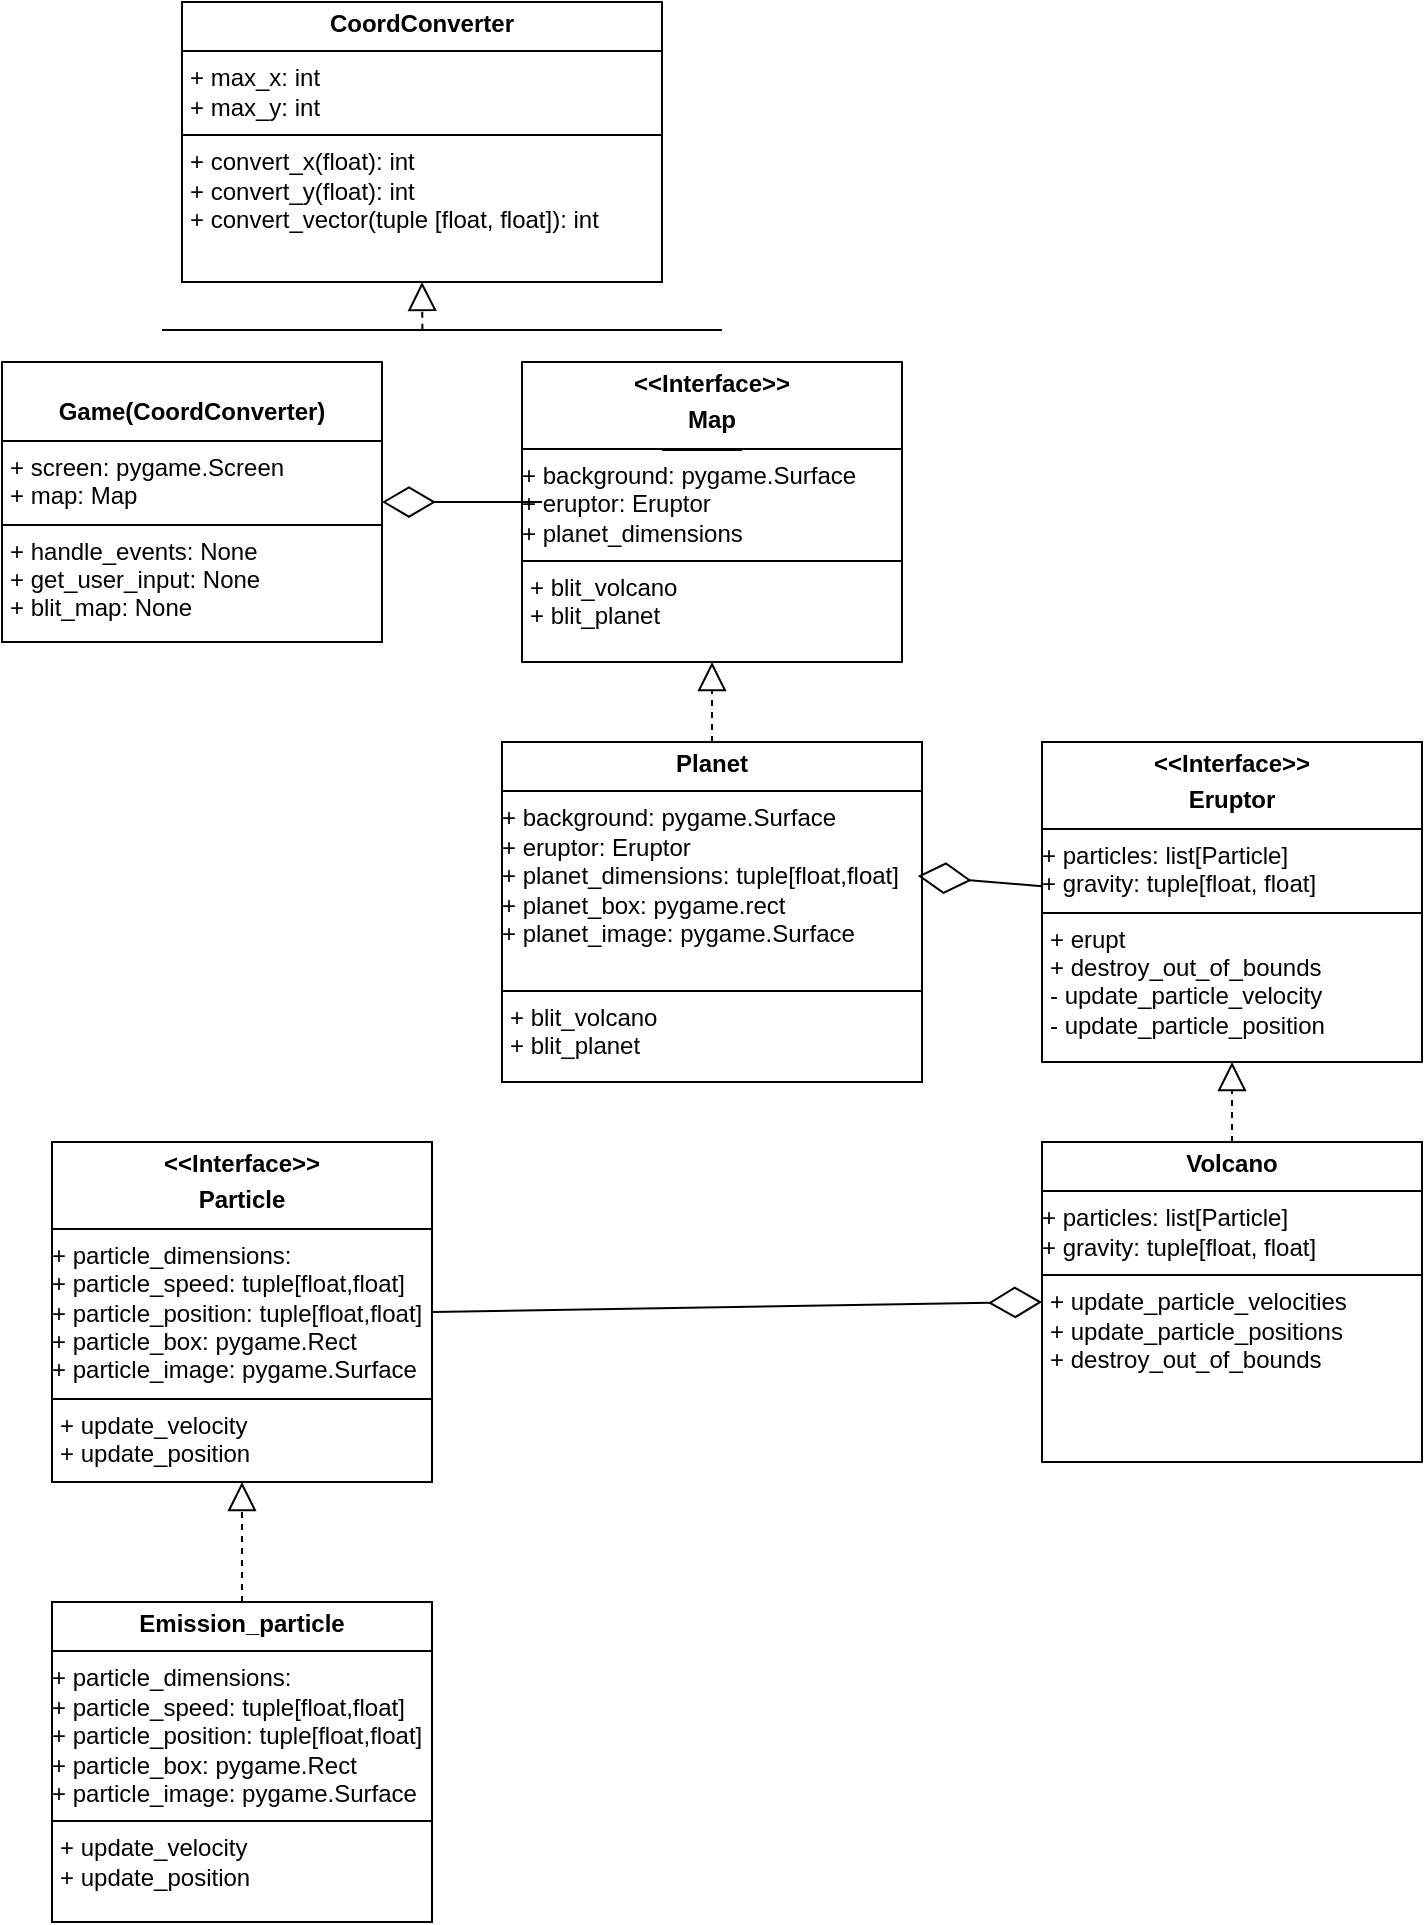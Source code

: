<mxfile version="27.0.9">
  <diagram name="Seite-1" id="eDTgf6-Tt7pqlrMbX0Ef">
    <mxGraphModel dx="1416" dy="764" grid="1" gridSize="10" guides="1" tooltips="1" connect="1" arrows="1" fold="1" page="1" pageScale="1" pageWidth="827" pageHeight="1169" math="0" shadow="0">
      <root>
        <mxCell id="0" />
        <mxCell id="1" parent="0" />
        <mxCell id="gwvXGRxfjTJ7CkJMFUu4-1" value="&lt;span style=&quot;white-space: pre;&quot;&gt;&#x9;&lt;/span&gt;&lt;span style=&quot;white-space: pre;&quot;&gt;&#x9;&lt;/span&gt;&lt;span style=&quot;white-space: pre;&quot;&gt;&#x9;&lt;/span&gt;&lt;span style=&quot;white-space: pre;&quot;&gt;&#x9;&lt;/span&gt;&lt;p style=&quot;margin:0px;margin-top:4px;text-align:center;&quot;&gt;&lt;b&gt;Game(CoordConverter)&lt;/b&gt;&lt;/p&gt;&lt;hr size=&quot;1&quot; style=&quot;border-style:solid;&quot;&gt;&lt;p style=&quot;margin:0px;margin-left:4px;&quot;&gt;+ screen: pygame.Screen&lt;/p&gt;&lt;p style=&quot;margin:0px;margin-left:4px;&quot;&gt;+ map: Map&lt;/p&gt;&lt;hr size=&quot;1&quot; style=&quot;border-style:solid;&quot;&gt;&lt;p style=&quot;margin:0px;margin-left:4px;&quot;&gt;+ handle_events: None&lt;/p&gt;&lt;p style=&quot;margin:0px;margin-left:4px;&quot;&gt;+ get_user_input: None&lt;/p&gt;&lt;p style=&quot;margin:0px;margin-left:4px;&quot;&gt;+ blit_map: None&lt;/p&gt;" style="verticalAlign=top;align=left;overflow=fill;html=1;whiteSpace=wrap;" vertex="1" parent="1">
          <mxGeometry x="50" y="210" width="190" height="140" as="geometry" />
        </mxCell>
        <mxCell id="gwvXGRxfjTJ7CkJMFUu4-15" value="&lt;p style=&quot;margin:0px;margin-top:4px;text-align:center;&quot;&gt;&lt;b&gt;&amp;lt;&amp;lt;Interface&amp;gt;&amp;gt;&lt;/b&gt;&lt;/p&gt;&lt;p style=&quot;margin:0px;margin-top:4px;text-align:center;&quot;&gt;&lt;b&gt;Map&lt;/b&gt;&lt;/p&gt;&lt;hr size=&quot;1&quot; style=&quot;border-style:solid;&quot;&gt;&lt;div&gt;+ background: pygame.Surface&lt;/div&gt;&lt;div&gt;+ eruptor: Eruptor&lt;/div&gt;&lt;div&gt;+ planet_dimensions&lt;/div&gt;&lt;p style=&quot;margin:0px;margin-left:4px;&quot;&gt;&lt;/p&gt;&lt;hr size=&quot;1&quot; style=&quot;border-style:solid;&quot;&gt;&lt;p style=&quot;margin:0px;margin-left:4px;&quot;&gt;+ blit_volcano&lt;/p&gt;&lt;p style=&quot;margin:0px;margin-left:4px;&quot;&gt;+ blit_planet&lt;/p&gt;" style="verticalAlign=top;align=left;overflow=fill;html=1;whiteSpace=wrap;" vertex="1" parent="1">
          <mxGeometry x="310" y="210" width="190" height="150" as="geometry" />
        </mxCell>
        <mxCell id="gwvXGRxfjTJ7CkJMFUu4-16" value="&lt;p style=&quot;margin:0px;margin-top:4px;text-align:center;&quot;&gt;&lt;b&gt;CoordConverter&lt;/b&gt;&lt;/p&gt;&lt;hr size=&quot;1&quot; style=&quot;border-style:solid;&quot;&gt;&lt;p style=&quot;margin:0px;margin-left:4px;&quot;&gt;+ max_x: int&lt;br&gt;+ max_y: int&lt;/p&gt;&lt;hr size=&quot;1&quot; style=&quot;border-style:solid;&quot;&gt;&lt;p style=&quot;margin:0px;margin-left:4px;&quot;&gt;+ convert_x(float): int&lt;br&gt;+ convert_y(float): int&lt;/p&gt;&lt;p style=&quot;margin:0px;margin-left:4px;&quot;&gt;+ convert_vector(tuple [float, float]): int&lt;/p&gt;" style="verticalAlign=top;align=left;overflow=fill;html=1;whiteSpace=wrap;" vertex="1" parent="1">
          <mxGeometry x="140" y="30" width="240" height="140" as="geometry" />
        </mxCell>
        <mxCell id="gwvXGRxfjTJ7CkJMFUu4-17" value="&lt;p style=&quot;margin:0px;margin-top:4px;text-align:center;&quot;&gt;&lt;b&gt;Planet&lt;/b&gt;&lt;/p&gt;&lt;hr size=&quot;1&quot; style=&quot;border-style:solid;&quot;&gt;&lt;div&gt;+ background: pygame.Surface&lt;/div&gt;&lt;div&gt;+ eruptor: Eruptor&lt;/div&gt;&lt;div&gt;+ planet_dimensions: tuple[float,float]&lt;/div&gt;&lt;div&gt;+ planet_box: pygame.rect&lt;/div&gt;&lt;div&gt;+ planet_image: pygame.Surface&lt;/div&gt;&lt;div&gt;&lt;br&gt;&lt;/div&gt;&lt;p style=&quot;margin:0px;margin-left:4px;&quot;&gt;&lt;/p&gt;&lt;hr size=&quot;1&quot; style=&quot;border-style:solid;&quot;&gt;&lt;p style=&quot;margin:0px;margin-left:4px;&quot;&gt;+ blit_volcano&lt;/p&gt;&lt;p style=&quot;margin:0px;margin-left:4px;&quot;&gt;+ blit_planet&lt;/p&gt;" style="verticalAlign=top;align=left;overflow=fill;html=1;whiteSpace=wrap;" vertex="1" parent="1">
          <mxGeometry x="300" y="400" width="210" height="170" as="geometry" />
        </mxCell>
        <mxCell id="gwvXGRxfjTJ7CkJMFUu4-19" value="" style="endArrow=block;dashed=1;endFill=0;endSize=12;html=1;rounded=0;entryX=0.5;entryY=1;entryDx=0;entryDy=0;exitX=0.5;exitY=0;exitDx=0;exitDy=0;" edge="1" parent="1" source="gwvXGRxfjTJ7CkJMFUu4-17" target="gwvXGRxfjTJ7CkJMFUu4-15">
          <mxGeometry width="160" relative="1" as="geometry">
            <mxPoint x="550" y="390" as="sourcePoint" />
            <mxPoint x="550" y="360" as="targetPoint" />
          </mxGeometry>
        </mxCell>
        <mxCell id="gwvXGRxfjTJ7CkJMFUu4-20" value="" style="endArrow=diamondThin;endFill=0;endSize=24;html=1;rounded=0;entryX=1;entryY=0.5;entryDx=0;entryDy=0;exitX=0.053;exitY=0.467;exitDx=0;exitDy=0;exitPerimeter=0;" edge="1" parent="1" source="gwvXGRxfjTJ7CkJMFUu4-15" target="gwvXGRxfjTJ7CkJMFUu4-1">
          <mxGeometry width="160" relative="1" as="geometry">
            <mxPoint x="210" y="440" as="sourcePoint" />
            <mxPoint x="370" y="440" as="targetPoint" />
          </mxGeometry>
        </mxCell>
        <mxCell id="gwvXGRxfjTJ7CkJMFUu4-21" value="&lt;p style=&quot;margin:0px;margin-top:4px;text-align:center;&quot;&gt;&lt;b&gt;&amp;lt;&amp;lt;Interface&amp;gt;&amp;gt;&lt;/b&gt;&lt;/p&gt;&lt;p style=&quot;margin:0px;margin-top:4px;text-align:center;&quot;&gt;&lt;b&gt;Eruptor&lt;/b&gt;&lt;/p&gt;&lt;hr size=&quot;1&quot; style=&quot;border-style:solid;&quot;&gt;&lt;div&gt;+ particles: list[Particle]&lt;/div&gt;&lt;div&gt;+ gravity: tuple[float, float]&lt;/div&gt;&lt;p style=&quot;margin:0px;margin-left:4px;&quot;&gt;&lt;/p&gt;&lt;hr size=&quot;1&quot; style=&quot;border-style:solid;&quot;&gt;&lt;p style=&quot;margin:0px;margin-left:4px;&quot;&gt;+ erupt&lt;/p&gt;&lt;p style=&quot;margin:0px;margin-left:4px;&quot;&gt;+ destroy_out_of_bounds&lt;/p&gt;&lt;p style=&quot;margin:0px;margin-left:4px;&quot;&gt;- update_particle_velocity&lt;/p&gt;&lt;p style=&quot;margin:0px;margin-left:4px;&quot;&gt;- update_particle_position&lt;/p&gt;" style="verticalAlign=top;align=left;overflow=fill;html=1;whiteSpace=wrap;" vertex="1" parent="1">
          <mxGeometry x="570" y="400" width="190" height="160" as="geometry" />
        </mxCell>
        <mxCell id="gwvXGRxfjTJ7CkJMFUu4-22" value="&lt;p style=&quot;margin:0px;margin-top:4px;text-align:center;&quot;&gt;&lt;b&gt;Volcano&lt;/b&gt;&lt;/p&gt;&lt;hr size=&quot;1&quot; style=&quot;border-style:solid;&quot;&gt;&lt;div&gt;+ particles: list[Particle]&lt;/div&gt;&lt;div&gt;+ gravity: tuple[float, float]&lt;/div&gt;&lt;p style=&quot;margin:0px;margin-left:4px;&quot;&gt;&lt;/p&gt;&lt;hr size=&quot;1&quot; style=&quot;border-style:solid;&quot;&gt;&lt;p style=&quot;margin:0px;margin-left:4px;&quot;&gt;+ update_particle_velocities&lt;/p&gt;&lt;p style=&quot;margin:0px;margin-left:4px;&quot;&gt;+ update_particle_positions&lt;/p&gt;&lt;p style=&quot;margin:0px;margin-left:4px;&quot;&gt;+ destroy_out_of_bounds&lt;/p&gt;" style="verticalAlign=top;align=left;overflow=fill;html=1;whiteSpace=wrap;" vertex="1" parent="1">
          <mxGeometry x="570" y="600" width="190" height="160" as="geometry" />
        </mxCell>
        <mxCell id="gwvXGRxfjTJ7CkJMFUu4-24" value="" style="endArrow=diamondThin;endFill=0;endSize=24;html=1;rounded=0;entryX=0.99;entryY=0.394;entryDx=0;entryDy=0;entryPerimeter=0;" edge="1" parent="1" source="gwvXGRxfjTJ7CkJMFUu4-21" target="gwvXGRxfjTJ7CkJMFUu4-17">
          <mxGeometry width="160" relative="1" as="geometry">
            <mxPoint x="340" y="650" as="sourcePoint" />
            <mxPoint x="530" y="450" as="targetPoint" />
          </mxGeometry>
        </mxCell>
        <mxCell id="gwvXGRxfjTJ7CkJMFUu4-26" value="" style="endArrow=block;dashed=1;endFill=0;endSize=12;html=1;rounded=0;entryX=0.5;entryY=1;entryDx=0;entryDy=0;exitX=0.5;exitY=0;exitDx=0;exitDy=0;" edge="1" parent="1" source="gwvXGRxfjTJ7CkJMFUu4-22" target="gwvXGRxfjTJ7CkJMFUu4-21">
          <mxGeometry width="160" relative="1" as="geometry">
            <mxPoint x="350" y="650" as="sourcePoint" />
            <mxPoint x="510" y="650" as="targetPoint" />
          </mxGeometry>
        </mxCell>
        <mxCell id="gwvXGRxfjTJ7CkJMFUu4-27" value="&lt;p style=&quot;margin:0px;margin-top:4px;text-align:center;&quot;&gt;&lt;b&gt;&amp;lt;&amp;lt;Interface&amp;gt;&amp;gt;&lt;/b&gt;&lt;/p&gt;&lt;p style=&quot;margin:0px;margin-top:4px;text-align:center;&quot;&gt;&lt;b&gt;Particle&lt;/b&gt;&lt;/p&gt;&lt;hr size=&quot;1&quot; style=&quot;border-style:solid;&quot;&gt;&lt;div&gt;+ particle_dimensions:&lt;/div&gt;&lt;div&gt;+ particle_speed: tuple[float,float]&lt;/div&gt;&lt;div&gt;+ particle_position: tuple[float,float]&lt;/div&gt;&lt;div&gt;+ particle_box: pygame.Rect&lt;/div&gt;&lt;div&gt;+ particle_image: pygame.Surface&lt;/div&gt;&lt;p style=&quot;margin:0px;margin-left:4px;&quot;&gt;&lt;/p&gt;&lt;hr size=&quot;1&quot; style=&quot;border-style:solid;&quot;&gt;&lt;p style=&quot;margin:0px;margin-left:4px;&quot;&gt;+ update_velocity&lt;/p&gt;&lt;p style=&quot;margin:0px;margin-left:4px;&quot;&gt;+ update_position&lt;/p&gt;" style="verticalAlign=top;align=left;overflow=fill;html=1;whiteSpace=wrap;" vertex="1" parent="1">
          <mxGeometry x="75" y="600" width="190" height="170" as="geometry" />
        </mxCell>
        <mxCell id="gwvXGRxfjTJ7CkJMFUu4-32" value="" style="endArrow=diamondThin;endFill=0;endSize=24;html=1;rounded=0;entryX=0;entryY=0.5;entryDx=0;entryDy=0;exitX=1;exitY=0.5;exitDx=0;exitDy=0;" edge="1" parent="1" source="gwvXGRxfjTJ7CkJMFUu4-27" target="gwvXGRxfjTJ7CkJMFUu4-22">
          <mxGeometry width="160" relative="1" as="geometry">
            <mxPoint x="280" y="680" as="sourcePoint" />
            <mxPoint x="440" y="680" as="targetPoint" />
          </mxGeometry>
        </mxCell>
        <mxCell id="gwvXGRxfjTJ7CkJMFUu4-33" value="&lt;p style=&quot;margin:0px;margin-top:4px;text-align:center;&quot;&gt;&lt;b&gt;Emission_particle&lt;/b&gt;&lt;/p&gt;&lt;hr size=&quot;1&quot; style=&quot;border-style:solid;&quot;&gt;&lt;div&gt;+ particle_dimensions:&lt;/div&gt;&lt;div&gt;+ particle_speed: tuple[float,float]&lt;/div&gt;&lt;div&gt;+ particle_position: tuple[float,float]&lt;/div&gt;&lt;div&gt;+ particle_box: pygame.Rect&lt;/div&gt;&lt;div&gt;+ particle_image: pygame.Surface&lt;/div&gt;&lt;p style=&quot;margin:0px;margin-left:4px;&quot;&gt;&lt;/p&gt;&lt;hr size=&quot;1&quot; style=&quot;border-style:solid;&quot;&gt;&lt;p style=&quot;margin:0px;margin-left:4px;&quot;&gt;+ update_velocity&lt;/p&gt;&lt;p style=&quot;margin:0px;margin-left:4px;&quot;&gt;+ update_position&lt;/p&gt;" style="verticalAlign=top;align=left;overflow=fill;html=1;whiteSpace=wrap;" vertex="1" parent="1">
          <mxGeometry x="75" y="830" width="190" height="160" as="geometry" />
        </mxCell>
        <mxCell id="gwvXGRxfjTJ7CkJMFUu4-35" value="" style="endArrow=block;dashed=1;endFill=0;endSize=12;html=1;rounded=0;entryX=0.5;entryY=1;entryDx=0;entryDy=0;exitX=0.5;exitY=0;exitDx=0;exitDy=0;" edge="1" parent="1" source="gwvXGRxfjTJ7CkJMFUu4-33" target="gwvXGRxfjTJ7CkJMFUu4-27">
          <mxGeometry width="160" relative="1" as="geometry">
            <mxPoint x="300" y="920" as="sourcePoint" />
            <mxPoint x="460" y="920" as="targetPoint" />
          </mxGeometry>
        </mxCell>
        <mxCell id="gwvXGRxfjTJ7CkJMFUu4-36" value="" style="endArrow=block;dashed=1;endFill=0;endSize=12;html=1;rounded=0;entryX=0.5;entryY=1;entryDx=0;entryDy=0;exitX=0.465;exitY=0.487;exitDx=0;exitDy=0;exitPerimeter=0;" edge="1" parent="1" source="gwvXGRxfjTJ7CkJMFUu4-40" target="gwvXGRxfjTJ7CkJMFUu4-16">
          <mxGeometry width="160" relative="1" as="geometry">
            <mxPoint x="260" y="200" as="sourcePoint" />
            <mxPoint x="250" y="160" as="targetPoint" />
          </mxGeometry>
        </mxCell>
        <mxCell id="gwvXGRxfjTJ7CkJMFUu4-38" value="" style="text;strokeColor=none;fillColor=none;align=left;verticalAlign=middle;spacingTop=-1;spacingLeft=4;spacingRight=4;rotatable=0;labelPosition=right;points=[];portConstraint=eastwest;" vertex="1" parent="1">
          <mxGeometry x="390" y="240" width="20" height="14" as="geometry" />
        </mxCell>
        <mxCell id="gwvXGRxfjTJ7CkJMFUu4-39" value="" style="line;strokeWidth=1;fillColor=none;align=left;verticalAlign=middle;spacingTop=-1;spacingLeft=3;spacingRight=3;rotatable=0;labelPosition=right;points=[];portConstraint=eastwest;strokeColor=inherit;" vertex="1" parent="1">
          <mxGeometry x="380" y="250" width="40" height="8" as="geometry" />
        </mxCell>
        <mxCell id="gwvXGRxfjTJ7CkJMFUu4-40" value="" style="line;strokeWidth=1;fillColor=none;align=left;verticalAlign=middle;spacingTop=-1;spacingLeft=3;spacingRight=3;rotatable=0;labelPosition=right;points=[];portConstraint=eastwest;strokeColor=inherit;" vertex="1" parent="1">
          <mxGeometry x="130" y="190" width="280" height="8" as="geometry" />
        </mxCell>
      </root>
    </mxGraphModel>
  </diagram>
</mxfile>
